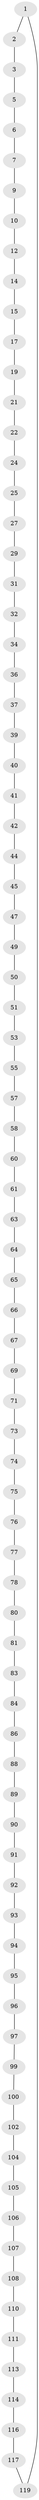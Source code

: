 // original degree distribution, {2: 1.0}
// Generated by graph-tools (version 1.1) at 2025/11/02/27/25 16:11:39]
// undirected, 83 vertices, 83 edges
graph export_dot {
graph [start="1"]
  node [color=gray90,style=filled];
  1;
  2;
  3 [super="+4"];
  5;
  6;
  7 [super="+8"];
  9;
  10 [super="+11"];
  12 [super="+13"];
  14;
  15 [super="+16"];
  17 [super="+18"];
  19 [super="+20"];
  21;
  22 [super="+23"];
  24;
  25 [super="+26"];
  27 [super="+28"];
  29 [super="+30"];
  31;
  32 [super="+33"];
  34 [super="+35"];
  36;
  37 [super="+38"];
  39;
  40;
  41;
  42 [super="+43"];
  44;
  45 [super="+46"];
  47 [super="+48"];
  49;
  50;
  51 [super="+52"];
  53 [super="+54"];
  55 [super="+56"];
  57;
  58 [super="+59"];
  60;
  61 [super="+62"];
  63;
  64;
  65;
  66;
  67 [super="+68"];
  69 [super="+70"];
  71 [super="+72"];
  73;
  74;
  75;
  76;
  77;
  78 [super="+79"];
  80;
  81 [super="+82"];
  83;
  84 [super="+85"];
  86 [super="+87"];
  88;
  89;
  90;
  91;
  92;
  93;
  94;
  95;
  96;
  97 [super="+98"];
  99;
  100 [super="+101"];
  102 [super="+103"];
  104;
  105;
  106;
  107;
  108 [super="+109"];
  110;
  111 [super="+112"];
  113;
  114 [super="+115"];
  116;
  117 [super="+118"];
  119;
  1 -- 2;
  1 -- 119;
  2 -- 3;
  3 -- 5;
  5 -- 6;
  6 -- 7;
  7 -- 9;
  9 -- 10;
  10 -- 12;
  12 -- 14;
  14 -- 15;
  15 -- 17;
  17 -- 19;
  19 -- 21;
  21 -- 22;
  22 -- 24;
  24 -- 25;
  25 -- 27;
  27 -- 29;
  29 -- 31;
  31 -- 32;
  32 -- 34;
  34 -- 36;
  36 -- 37;
  37 -- 39;
  39 -- 40;
  40 -- 41;
  41 -- 42;
  42 -- 44;
  44 -- 45;
  45 -- 47;
  47 -- 49;
  49 -- 50;
  50 -- 51;
  51 -- 53;
  53 -- 55;
  55 -- 57;
  57 -- 58;
  58 -- 60;
  60 -- 61;
  61 -- 63;
  63 -- 64;
  64 -- 65;
  65 -- 66;
  66 -- 67;
  67 -- 69;
  69 -- 71;
  71 -- 73;
  73 -- 74;
  74 -- 75;
  75 -- 76;
  76 -- 77;
  77 -- 78;
  78 -- 80;
  80 -- 81;
  81 -- 83;
  83 -- 84;
  84 -- 86;
  86 -- 88;
  88 -- 89;
  89 -- 90;
  90 -- 91;
  91 -- 92;
  92 -- 93;
  93 -- 94;
  94 -- 95;
  95 -- 96;
  96 -- 97;
  97 -- 99;
  99 -- 100;
  100 -- 102;
  102 -- 104;
  104 -- 105;
  105 -- 106;
  106 -- 107;
  107 -- 108;
  108 -- 110;
  110 -- 111;
  111 -- 113;
  113 -- 114;
  114 -- 116;
  116 -- 117;
  117 -- 119;
}
